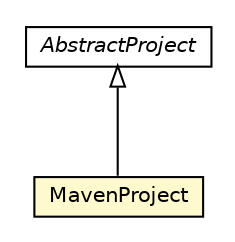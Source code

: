 #!/usr/local/bin/dot
#
# Class diagram 
# Generated by UMLGraph version R5_6-24-gf6e263 (http://www.umlgraph.org/)
#

digraph G {
	edge [fontname="Helvetica",fontsize=10,labelfontname="Helvetica",labelfontsize=10];
	node [fontname="Helvetica",fontsize=10,shape=plaintext];
	nodesep=0.25;
	ranksep=0.5;
	// fr.fastconnect.factory.tibco.bw.maven.source.MavenProjectsListMojo.MavenProject
	c3610 [label=<<table title="fr.fastconnect.factory.tibco.bw.maven.source.MavenProjectsListMojo.MavenProject" border="0" cellborder="1" cellspacing="0" cellpadding="2" port="p" bgcolor="lemonChiffon" href="./MavenProjectsListMojo.MavenProject.html">
		<tr><td><table border="0" cellspacing="0" cellpadding="1">
<tr><td align="center" balign="center"> MavenProject </td></tr>
		</table></td></tr>
		</table>>, URL="./MavenProjectsListMojo.MavenProject.html", fontname="Helvetica", fontcolor="black", fontsize=10.0];
	// fr.fastconnect.factory.tibco.bw.maven.source.AbstractProjectsListMojo.AbstractProject
	c3616 [label=<<table title="fr.fastconnect.factory.tibco.bw.maven.source.AbstractProjectsListMojo.AbstractProject" border="0" cellborder="1" cellspacing="0" cellpadding="2" port="p" href="./AbstractProjectsListMojo.AbstractProject.html">
		<tr><td><table border="0" cellspacing="0" cellpadding="1">
<tr><td align="center" balign="center"><font face="Helvetica-Oblique"> AbstractProject </font></td></tr>
		</table></td></tr>
		</table>>, URL="./AbstractProjectsListMojo.AbstractProject.html", fontname="Helvetica", fontcolor="black", fontsize=10.0];
	//fr.fastconnect.factory.tibco.bw.maven.source.MavenProjectsListMojo.MavenProject extends fr.fastconnect.factory.tibco.bw.maven.source.AbstractProjectsListMojo.AbstractProject
	c3616:p -> c3610:p [dir=back,arrowtail=empty];
}

